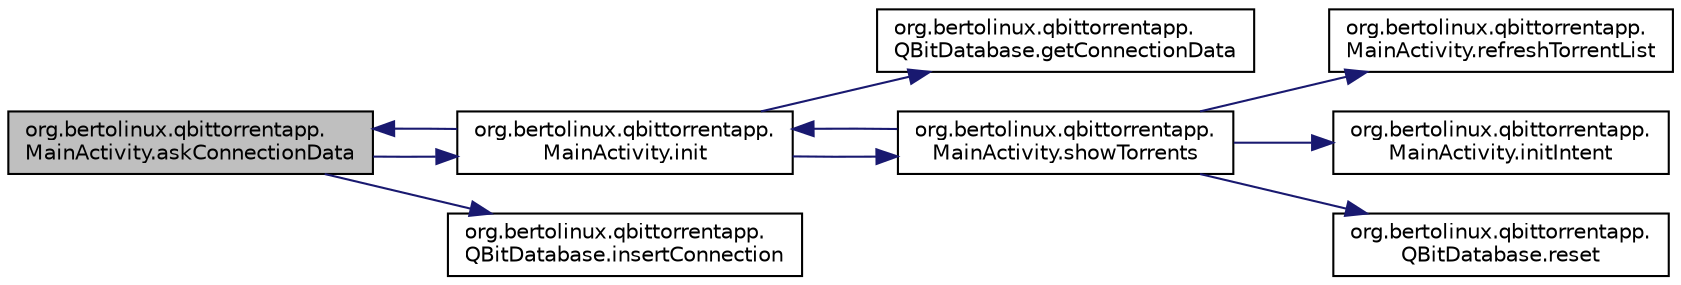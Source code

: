 digraph "org.bertolinux.qbittorrentapp.MainActivity.askConnectionData"
{
  edge [fontname="Helvetica",fontsize="10",labelfontname="Helvetica",labelfontsize="10"];
  node [fontname="Helvetica",fontsize="10",shape=record];
  rankdir="LR";
  Node0 [label="org.bertolinux.qbittorrentapp.\lMainActivity.askConnectionData",height=0.2,width=0.4,color="black", fillcolor="grey75", style="filled", fontcolor="black"];
  Node0 -> Node1 [color="midnightblue",fontsize="10",style="solid",fontname="Helvetica"];
  Node1 [label="org.bertolinux.qbittorrentapp.\lMainActivity.init",height=0.2,width=0.4,color="black", fillcolor="white", style="filled",URL="$classorg_1_1bertolinux_1_1qbittorrentapp_1_1MainActivity.html#ab62eb7ecb4b9a0273e24fd009b8b45b0"];
  Node1 -> Node2 [color="midnightblue",fontsize="10",style="solid",fontname="Helvetica"];
  Node2 [label="org.bertolinux.qbittorrentapp.\lQBitDatabase.getConnectionData",height=0.2,width=0.4,color="black", fillcolor="white", style="filled",URL="$classorg_1_1bertolinux_1_1qbittorrentapp_1_1QBitDatabase.html#a0dcf85e3c20d4bb44e324416bc2416c5"];
  Node1 -> Node0 [color="midnightblue",fontsize="10",style="solid",fontname="Helvetica"];
  Node1 -> Node3 [color="midnightblue",fontsize="10",style="solid",fontname="Helvetica"];
  Node3 [label="org.bertolinux.qbittorrentapp.\lMainActivity.showTorrents",height=0.2,width=0.4,color="black", fillcolor="white", style="filled",URL="$classorg_1_1bertolinux_1_1qbittorrentapp_1_1MainActivity.html#a6dec9399650aa3e4f61cd4253005e0e6"];
  Node3 -> Node4 [color="midnightblue",fontsize="10",style="solid",fontname="Helvetica"];
  Node4 [label="org.bertolinux.qbittorrentapp.\lMainActivity.refreshTorrentList",height=0.2,width=0.4,color="black", fillcolor="white", style="filled",URL="$classorg_1_1bertolinux_1_1qbittorrentapp_1_1MainActivity.html#a4a2e69e2b7d19769668227cc589ad12e"];
  Node3 -> Node5 [color="midnightblue",fontsize="10",style="solid",fontname="Helvetica"];
  Node5 [label="org.bertolinux.qbittorrentapp.\lMainActivity.initIntent",height=0.2,width=0.4,color="black", fillcolor="white", style="filled",URL="$classorg_1_1bertolinux_1_1qbittorrentapp_1_1MainActivity.html#a499ea7f520e66e4369cc91f5002d3939"];
  Node3 -> Node6 [color="midnightblue",fontsize="10",style="solid",fontname="Helvetica"];
  Node6 [label="org.bertolinux.qbittorrentapp.\lQBitDatabase.reset",height=0.2,width=0.4,color="black", fillcolor="white", style="filled",URL="$classorg_1_1bertolinux_1_1qbittorrentapp_1_1QBitDatabase.html#a65bde5a8c0ecd56901919db94c83ffa0"];
  Node3 -> Node1 [color="midnightblue",fontsize="10",style="solid",fontname="Helvetica"];
  Node0 -> Node7 [color="midnightblue",fontsize="10",style="solid",fontname="Helvetica"];
  Node7 [label="org.bertolinux.qbittorrentapp.\lQBitDatabase.insertConnection",height=0.2,width=0.4,color="black", fillcolor="white", style="filled",URL="$classorg_1_1bertolinux_1_1qbittorrentapp_1_1QBitDatabase.html#a345bf96762d1df0946ee8f41b5016f89"];
}

